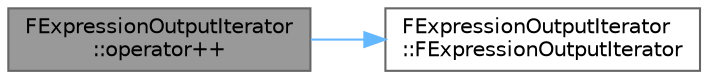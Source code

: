 digraph "FExpressionOutputIterator::operator++"
{
 // INTERACTIVE_SVG=YES
 // LATEX_PDF_SIZE
  bgcolor="transparent";
  edge [fontname=Helvetica,fontsize=10,labelfontname=Helvetica,labelfontsize=10];
  node [fontname=Helvetica,fontsize=10,shape=box,height=0.2,width=0.4];
  rankdir="LR";
  Node1 [id="Node000001",label="FExpressionOutputIterator\l::operator++",height=0.2,width=0.4,color="gray40", fillcolor="grey60", style="filled", fontcolor="black",tooltip=" "];
  Node1 -> Node2 [id="edge1_Node000001_Node000002",color="steelblue1",style="solid",tooltip=" "];
  Node2 [id="Node000002",label="FExpressionOutputIterator\l::FExpressionOutputIterator",height=0.2,width=0.4,color="grey40", fillcolor="white", style="filled",URL="$dc/d05/structFExpressionOutputIterator.html#a110d45222d85277a3c4afa350d61ba2f",tooltip=" "];
}
